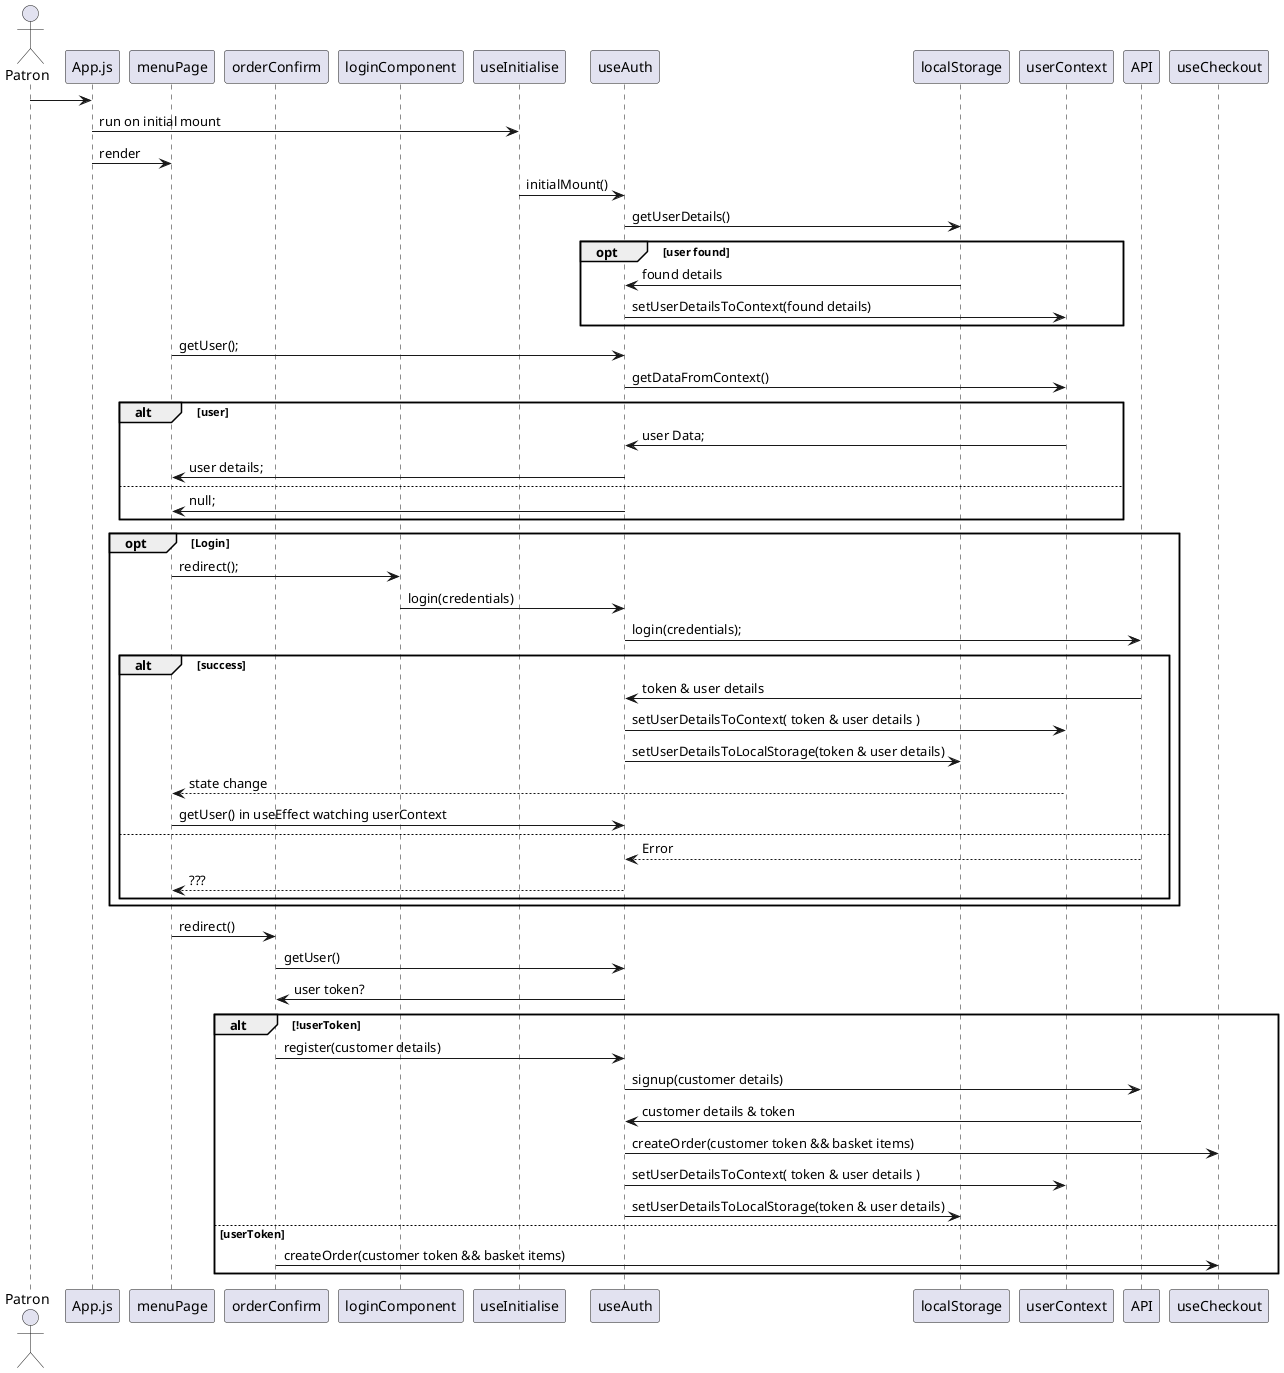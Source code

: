 @startuml
actor Patron
participant "App.js"
participant "menuPage"
participant "orderConfirm"
participant "loginComponent"
participant "useInitialise"
participant "useAuth"
participant "localStorage"
participant "userContext"

Patron -> App.js
"App.js" -> useInitialise : run on initial mount
"App.js" -> menuPage : render
"useInitialise" -> "useAuth" : initialMount()
"useAuth" -> "localStorage" : getUserDetails()
opt user found
"localStorage" -> useAuth : found details
useAuth -> userContext : setUserDetailsToContext(found details)
end
menuPage -> useAuth : getUser();
useAuth -> userContext : getDataFromContext()
alt user
userContext -> useAuth : user Data;
useAuth -> menuPage : user details;
else
useAuth -> menuPage : null;
end
opt Login
menuPage -> loginComponent : redirect();
loginComponent -> useAuth : login(credentials)
useAuth -> API : login(credentials);
alt success
API -> useAuth : token & user details
useAuth -> userContext : setUserDetailsToContext( token & user details )
useAuth -> localStorage : setUserDetailsToLocalStorage(token & user details)
userContext --> menuPage : state change
menuPage -> useAuth : getUser() in useEffect watching userContext
else
API --> useAuth : Error
useAuth --> menuPage : ???
end
end
menuPage -> orderConfirm : redirect()
orderConfirm -> useAuth : getUser()
useAuth -> orderConfirm : user token?
alt !userToken
orderConfirm -> useAuth : register(customer details)
useAuth -> API : signup(customer details)
API -> useAuth : customer details & token
useAuth -> useCheckout : createOrder(customer token && basket items)
useAuth -> userContext : setUserDetailsToContext( token & user details )
useAuth -> localStorage : setUserDetailsToLocalStorage(token & user details)
else userToken
orderConfirm -> useCheckout : createOrder(customer token && basket items)
end
@enduml